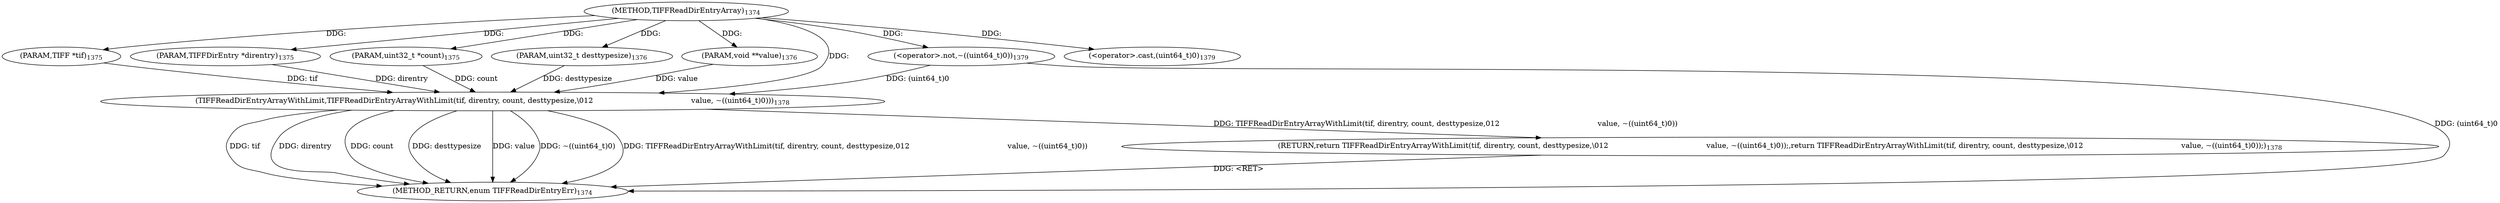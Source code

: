 digraph "TIFFReadDirEntryArray" {  
"81140" [label = <(METHOD,TIFFReadDirEntryArray)<SUB>1374</SUB>> ]
"81158" [label = <(METHOD_RETURN,enum TIFFReadDirEntryErr)<SUB>1374</SUB>> ]
"81141" [label = <(PARAM,TIFF *tif)<SUB>1375</SUB>> ]
"81142" [label = <(PARAM,TIFFDirEntry *direntry)<SUB>1375</SUB>> ]
"81143" [label = <(PARAM,uint32_t *count)<SUB>1375</SUB>> ]
"81144" [label = <(PARAM,uint32_t desttypesize)<SUB>1376</SUB>> ]
"81145" [label = <(PARAM,void **value)<SUB>1376</SUB>> ]
"81147" [label = <(RETURN,return TIFFReadDirEntryArrayWithLimit(tif, direntry, count, desttypesize,\012                                          value, ~((uint64_t)0));,return TIFFReadDirEntryArrayWithLimit(tif, direntry, count, desttypesize,\012                                          value, ~((uint64_t)0));)<SUB>1378</SUB>> ]
"81148" [label = <(TIFFReadDirEntryArrayWithLimit,TIFFReadDirEntryArrayWithLimit(tif, direntry, count, desttypesize,\012                                          value, ~((uint64_t)0)))<SUB>1378</SUB>> ]
"81154" [label = <(&lt;operator&gt;.not,~((uint64_t)0))<SUB>1379</SUB>> ]
"81155" [label = <(&lt;operator&gt;.cast,(uint64_t)0)<SUB>1379</SUB>> ]
  "81147" -> "81158"  [ label = "DDG: &lt;RET&gt;"] 
  "81148" -> "81158"  [ label = "DDG: tif"] 
  "81148" -> "81158"  [ label = "DDG: direntry"] 
  "81148" -> "81158"  [ label = "DDG: count"] 
  "81148" -> "81158"  [ label = "DDG: desttypesize"] 
  "81148" -> "81158"  [ label = "DDG: value"] 
  "81154" -> "81158"  [ label = "DDG: (uint64_t)0"] 
  "81148" -> "81158"  [ label = "DDG: ~((uint64_t)0)"] 
  "81148" -> "81158"  [ label = "DDG: TIFFReadDirEntryArrayWithLimit(tif, direntry, count, desttypesize,\012                                          value, ~((uint64_t)0))"] 
  "81140" -> "81141"  [ label = "DDG: "] 
  "81140" -> "81142"  [ label = "DDG: "] 
  "81140" -> "81143"  [ label = "DDG: "] 
  "81140" -> "81144"  [ label = "DDG: "] 
  "81140" -> "81145"  [ label = "DDG: "] 
  "81148" -> "81147"  [ label = "DDG: TIFFReadDirEntryArrayWithLimit(tif, direntry, count, desttypesize,\012                                          value, ~((uint64_t)0))"] 
  "81141" -> "81148"  [ label = "DDG: tif"] 
  "81140" -> "81148"  [ label = "DDG: "] 
  "81142" -> "81148"  [ label = "DDG: direntry"] 
  "81143" -> "81148"  [ label = "DDG: count"] 
  "81144" -> "81148"  [ label = "DDG: desttypesize"] 
  "81145" -> "81148"  [ label = "DDG: value"] 
  "81154" -> "81148"  [ label = "DDG: (uint64_t)0"] 
  "81140" -> "81154"  [ label = "DDG: "] 
  "81140" -> "81155"  [ label = "DDG: "] 
}
